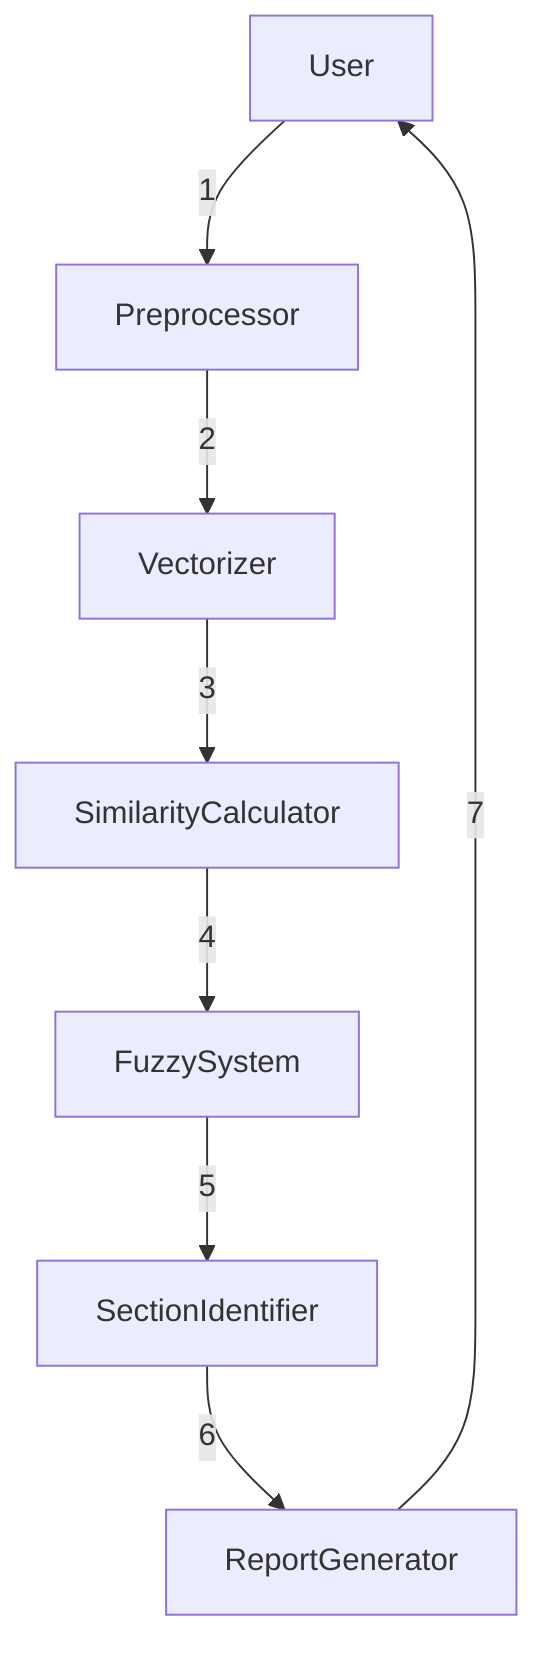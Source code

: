 flowchart TB
    User --1--> Preprocessor
    Preprocessor --2--> Vectorizer
    Vectorizer --3--> SimilarityCalculator
    SimilarityCalculator --4--> FuzzySystem
    FuzzySystem --5--> SectionIdentifier
    SectionIdentifier --6--> ReportGenerator
    ReportGenerator --7--> User